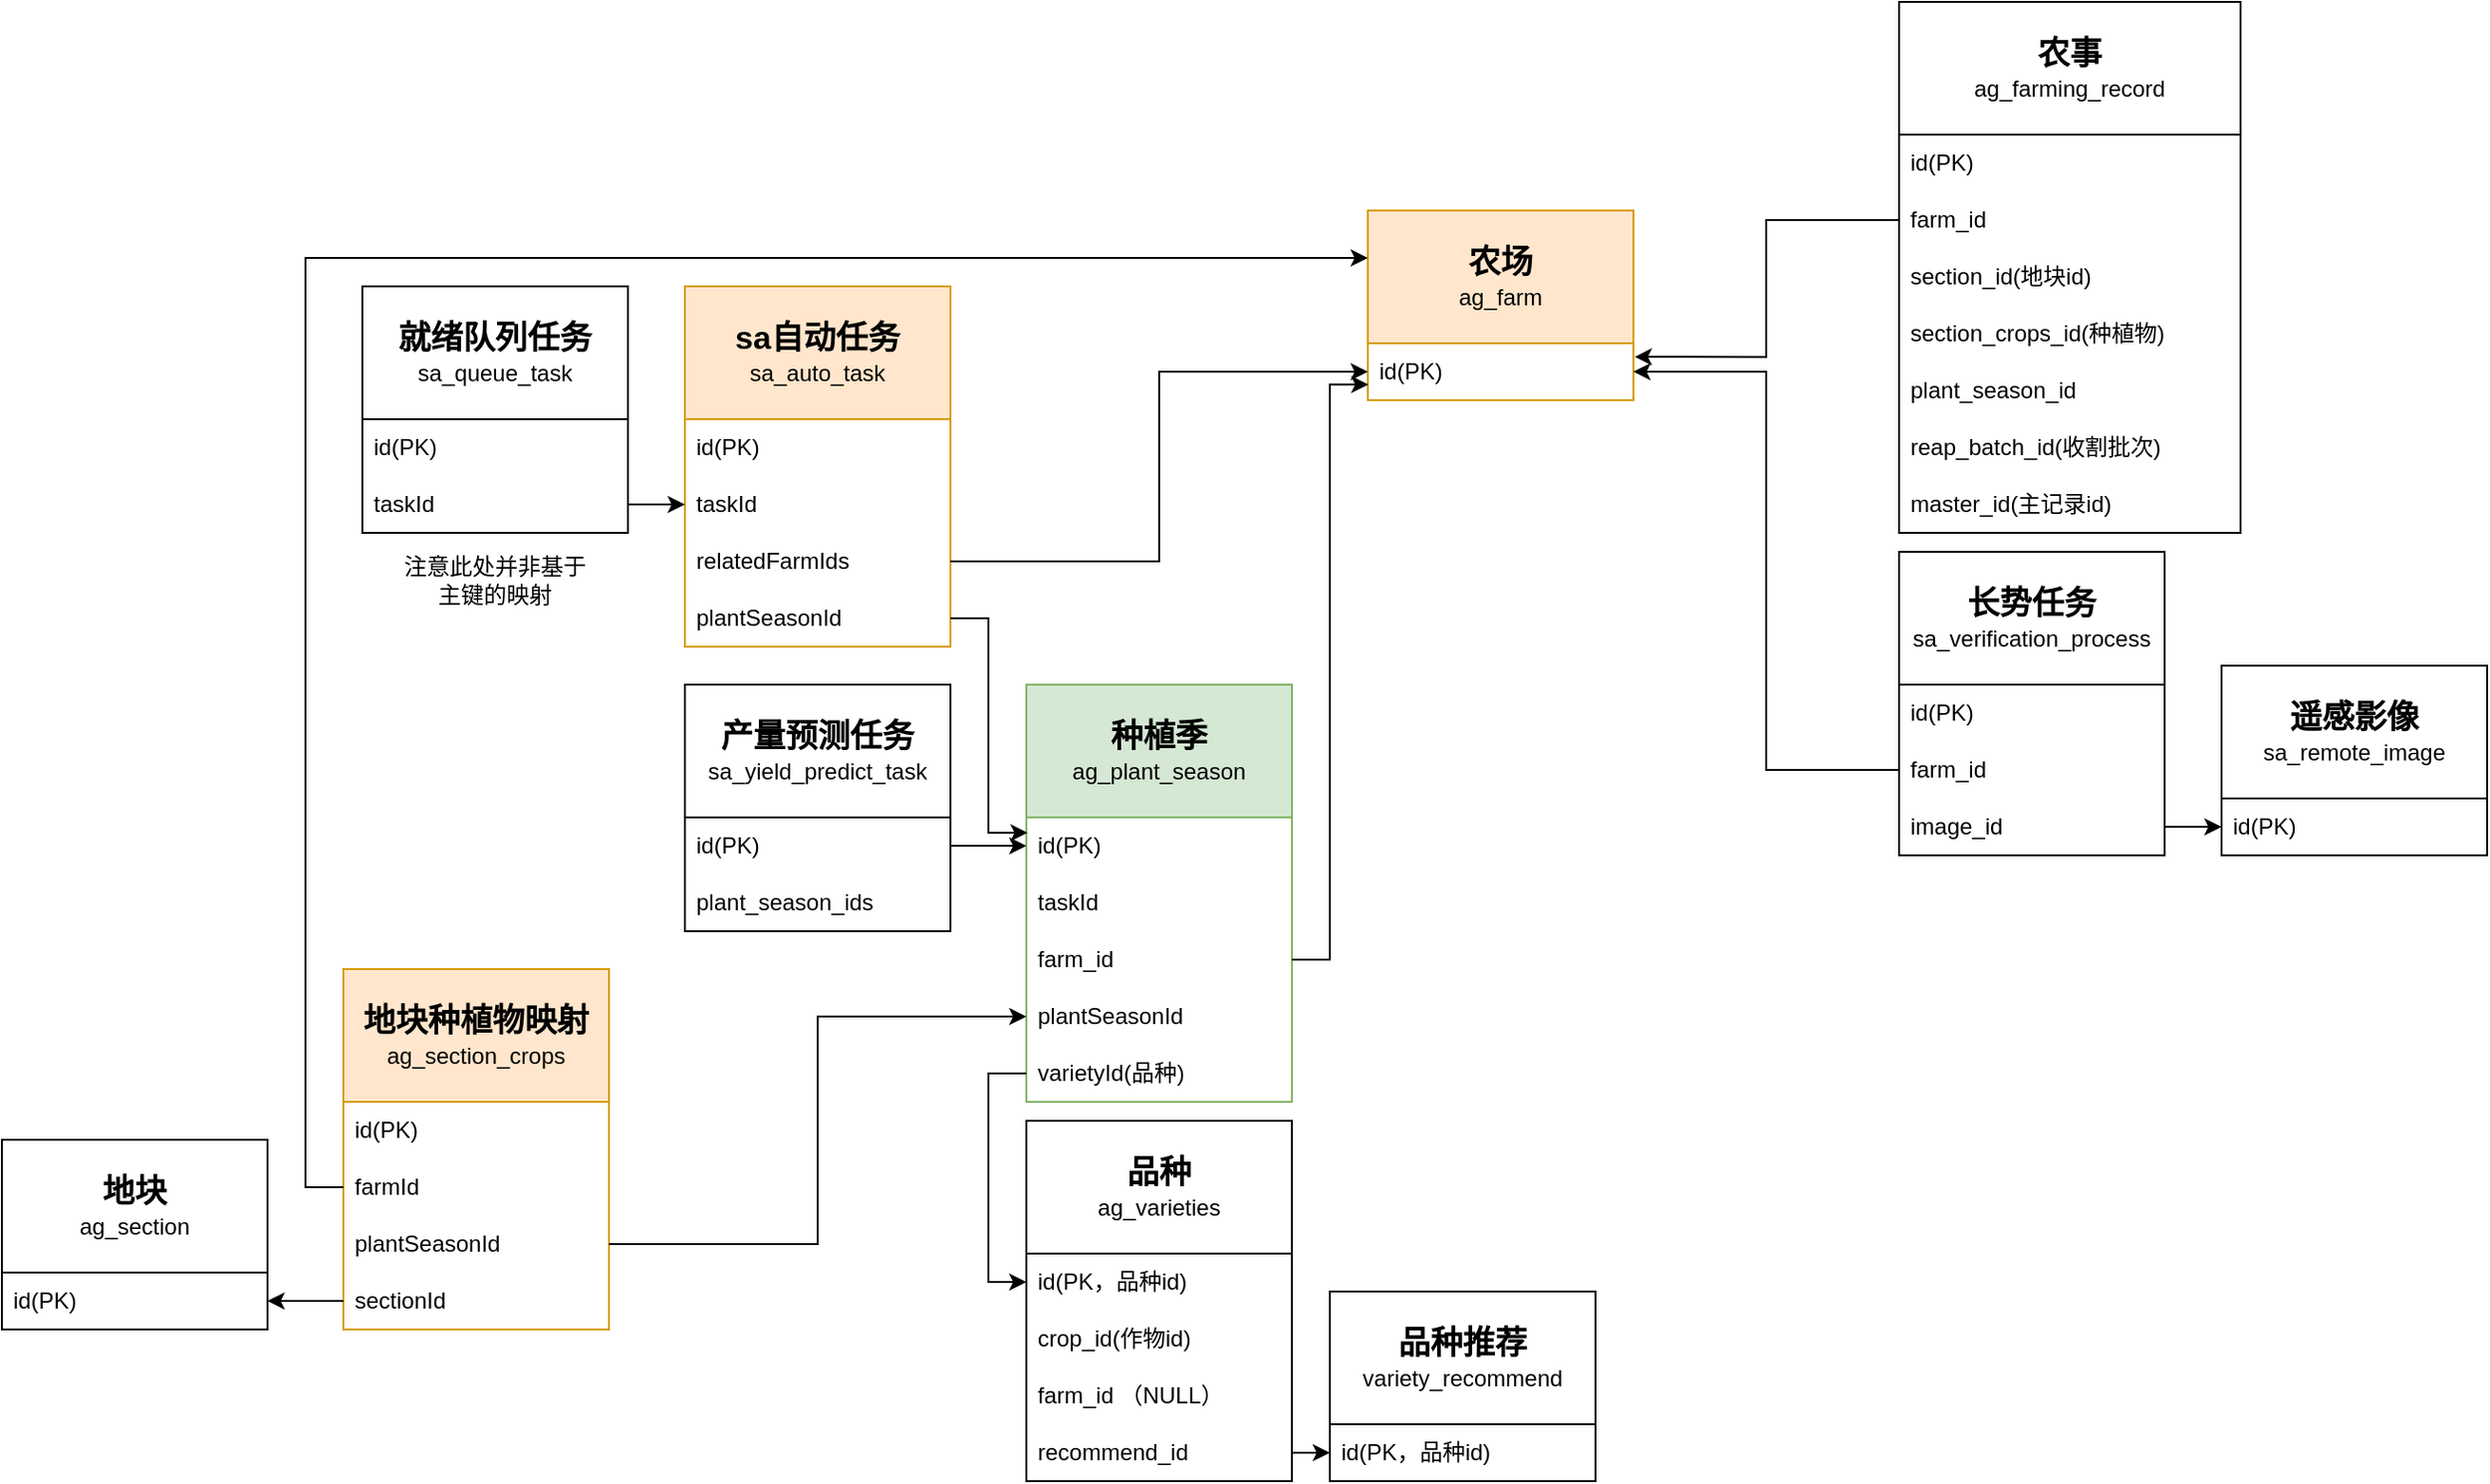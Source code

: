 <mxfile version="24.7.7">
  <diagram name="第 1 页" id="3i2K2Qbr6HXgx0a67rLH">
    <mxGraphModel dx="1974" dy="936" grid="0" gridSize="10" guides="1" tooltips="1" connect="1" arrows="1" fold="1" page="0" pageScale="1" pageWidth="827" pageHeight="1169" math="0" shadow="0">
      <root>
        <mxCell id="0" />
        <mxCell id="1" parent="0" />
        <mxCell id="sYVleIHQN_-KrlQSDO23-1" value="&lt;b&gt;&lt;font style=&quot;font-size: 17px;&quot;&gt;sa自动任务&lt;/font&gt;&lt;/b&gt;&lt;div&gt;sa_auto_task&lt;/div&gt;" style="swimlane;fontStyle=0;childLayout=stackLayout;horizontal=1;startSize=70;horizontalStack=0;resizeParent=1;resizeParentMax=0;resizeLast=0;collapsible=1;marginBottom=0;whiteSpace=wrap;html=1;fillColor=#ffe6cc;strokeColor=#d79b00;" parent="1" vertex="1">
          <mxGeometry x="150" y="310" width="140" height="190" as="geometry" />
        </mxCell>
        <mxCell id="sYVleIHQN_-KrlQSDO23-2" value="id(PK)" style="text;strokeColor=none;fillColor=none;align=left;verticalAlign=middle;spacingLeft=4;spacingRight=4;overflow=hidden;points=[[0,0.5],[1,0.5]];portConstraint=eastwest;rotatable=0;whiteSpace=wrap;html=1;" parent="sYVleIHQN_-KrlQSDO23-1" vertex="1">
          <mxGeometry y="70" width="140" height="30" as="geometry" />
        </mxCell>
        <mxCell id="sYVleIHQN_-KrlQSDO23-3" value="taskId" style="text;strokeColor=none;fillColor=none;align=left;verticalAlign=middle;spacingLeft=4;spacingRight=4;overflow=hidden;points=[[0,0.5],[1,0.5]];portConstraint=eastwest;rotatable=0;whiteSpace=wrap;html=1;" parent="sYVleIHQN_-KrlQSDO23-1" vertex="1">
          <mxGeometry y="100" width="140" height="30" as="geometry" />
        </mxCell>
        <mxCell id="sYVleIHQN_-KrlQSDO23-4" value="relatedFarmId&lt;span style=&quot;background-color: initial;&quot;&gt;s&lt;/span&gt;" style="text;strokeColor=none;fillColor=none;align=left;verticalAlign=middle;spacingLeft=4;spacingRight=4;overflow=hidden;points=[[0,0.5],[1,0.5]];portConstraint=eastwest;rotatable=0;whiteSpace=wrap;html=1;" parent="sYVleIHQN_-KrlQSDO23-1" vertex="1">
          <mxGeometry y="130" width="140" height="30" as="geometry" />
        </mxCell>
        <mxCell id="sYVleIHQN_-KrlQSDO23-41" value="plantSeasonId" style="text;strokeColor=none;fillColor=none;align=left;verticalAlign=middle;spacingLeft=4;spacingRight=4;overflow=hidden;points=[[0,0.5],[1,0.5]];portConstraint=eastwest;rotatable=0;whiteSpace=wrap;html=1;" parent="sYVleIHQN_-KrlQSDO23-1" vertex="1">
          <mxGeometry y="160" width="140" height="30" as="geometry" />
        </mxCell>
        <mxCell id="sYVleIHQN_-KrlQSDO23-9" value="&lt;b&gt;&lt;font style=&quot;font-size: 17px;&quot;&gt;遥感影像&lt;/font&gt;&lt;/b&gt;&lt;div&gt;sa_remote_image&lt;/div&gt;" style="swimlane;fontStyle=0;childLayout=stackLayout;horizontal=1;startSize=70;horizontalStack=0;resizeParent=1;resizeParentMax=0;resizeLast=0;collapsible=1;marginBottom=0;whiteSpace=wrap;html=1;" parent="1" vertex="1">
          <mxGeometry x="960" y="510" width="140" height="100" as="geometry" />
        </mxCell>
        <mxCell id="sYVleIHQN_-KrlQSDO23-10" value="id(PK)" style="text;strokeColor=none;fillColor=none;align=left;verticalAlign=middle;spacingLeft=4;spacingRight=4;overflow=hidden;points=[[0,0.5],[1,0.5]];portConstraint=eastwest;rotatable=0;whiteSpace=wrap;html=1;" parent="sYVleIHQN_-KrlQSDO23-9" vertex="1">
          <mxGeometry y="70" width="140" height="30" as="geometry" />
        </mxCell>
        <mxCell id="sYVleIHQN_-KrlQSDO23-20" value="&lt;font style=&quot;font-size: 17px;&quot;&gt;&lt;b&gt;就绪队列任务&lt;/b&gt;&lt;/font&gt;&lt;div&gt;sa_queue_task&lt;/div&gt;" style="swimlane;fontStyle=0;childLayout=stackLayout;horizontal=1;startSize=70;horizontalStack=0;resizeParent=1;resizeParentMax=0;resizeLast=0;collapsible=1;marginBottom=0;whiteSpace=wrap;html=1;" parent="1" vertex="1">
          <mxGeometry x="-20" y="310" width="140" height="130" as="geometry" />
        </mxCell>
        <mxCell id="sYVleIHQN_-KrlQSDO23-22" value="id(PK)" style="text;strokeColor=none;fillColor=none;align=left;verticalAlign=middle;spacingLeft=4;spacingRight=4;overflow=hidden;points=[[0,0.5],[1,0.5]];portConstraint=eastwest;rotatable=0;whiteSpace=wrap;html=1;" parent="sYVleIHQN_-KrlQSDO23-20" vertex="1">
          <mxGeometry y="70" width="140" height="30" as="geometry" />
        </mxCell>
        <mxCell id="sYVleIHQN_-KrlQSDO23-23" value="taskId" style="text;strokeColor=none;fillColor=none;align=left;verticalAlign=middle;spacingLeft=4;spacingRight=4;overflow=hidden;points=[[0,0.5],[1,0.5]];portConstraint=eastwest;rotatable=0;whiteSpace=wrap;html=1;" parent="sYVleIHQN_-KrlQSDO23-20" vertex="1">
          <mxGeometry y="100" width="140" height="30" as="geometry" />
        </mxCell>
        <mxCell id="sYVleIHQN_-KrlQSDO23-25" value="&lt;div&gt;&lt;b&gt;&lt;font style=&quot;font-size: 17px;&quot;&gt;农事&lt;/font&gt;&lt;/b&gt;&lt;/div&gt;&lt;div&gt;&lt;span style=&quot;text-align: left;&quot;&gt;ag_farming_record&lt;/span&gt;&lt;br&gt;&lt;/div&gt;" style="swimlane;fontStyle=0;childLayout=stackLayout;horizontal=1;startSize=70;horizontalStack=0;resizeParent=1;resizeParentMax=0;resizeLast=0;collapsible=1;marginBottom=0;whiteSpace=wrap;html=1;" parent="1" vertex="1">
          <mxGeometry x="790" y="160" width="180" height="280" as="geometry" />
        </mxCell>
        <mxCell id="sYVleIHQN_-KrlQSDO23-26" value="id(PK)" style="text;strokeColor=none;fillColor=none;align=left;verticalAlign=middle;spacingLeft=4;spacingRight=4;overflow=hidden;points=[[0,0.5],[1,0.5]];portConstraint=eastwest;rotatable=0;whiteSpace=wrap;html=1;" parent="sYVleIHQN_-KrlQSDO23-25" vertex="1">
          <mxGeometry y="70" width="180" height="30" as="geometry" />
        </mxCell>
        <mxCell id="sYVleIHQN_-KrlQSDO23-27" value="farm_id" style="text;strokeColor=none;fillColor=none;align=left;verticalAlign=middle;spacingLeft=4;spacingRight=4;overflow=hidden;points=[[0,0.5],[1,0.5]];portConstraint=eastwest;rotatable=0;whiteSpace=wrap;html=1;" parent="sYVleIHQN_-KrlQSDO23-25" vertex="1">
          <mxGeometry y="100" width="180" height="30" as="geometry" />
        </mxCell>
        <mxCell id="sYVleIHQN_-KrlQSDO23-28" value="section_id(地块id)" style="text;strokeColor=none;fillColor=none;align=left;verticalAlign=middle;spacingLeft=4;spacingRight=4;overflow=hidden;points=[[0,0.5],[1,0.5]];portConstraint=eastwest;rotatable=0;whiteSpace=wrap;html=1;" parent="sYVleIHQN_-KrlQSDO23-25" vertex="1">
          <mxGeometry y="130" width="180" height="30" as="geometry" />
        </mxCell>
        <mxCell id="sYVleIHQN_-KrlQSDO23-76" value="section_crops_id(种植物)" style="text;strokeColor=none;fillColor=none;align=left;verticalAlign=middle;spacingLeft=4;spacingRight=4;overflow=hidden;points=[[0,0.5],[1,0.5]];portConstraint=eastwest;rotatable=0;whiteSpace=wrap;html=1;" parent="sYVleIHQN_-KrlQSDO23-25" vertex="1">
          <mxGeometry y="160" width="180" height="30" as="geometry" />
        </mxCell>
        <mxCell id="sYVleIHQN_-KrlQSDO23-77" value="plant_season_id" style="text;strokeColor=none;fillColor=none;align=left;verticalAlign=middle;spacingLeft=4;spacingRight=4;overflow=hidden;points=[[0,0.5],[1,0.5]];portConstraint=eastwest;rotatable=0;whiteSpace=wrap;html=1;" parent="sYVleIHQN_-KrlQSDO23-25" vertex="1">
          <mxGeometry y="190" width="180" height="30" as="geometry" />
        </mxCell>
        <mxCell id="sYVleIHQN_-KrlQSDO23-78" value="reap_batch_id(收割批次)" style="text;strokeColor=none;fillColor=none;align=left;verticalAlign=middle;spacingLeft=4;spacingRight=4;overflow=hidden;points=[[0,0.5],[1,0.5]];portConstraint=eastwest;rotatable=0;whiteSpace=wrap;html=1;" parent="sYVleIHQN_-KrlQSDO23-25" vertex="1">
          <mxGeometry y="220" width="180" height="30" as="geometry" />
        </mxCell>
        <mxCell id="sYVleIHQN_-KrlQSDO23-79" value="master_id(主记录id)" style="text;strokeColor=none;fillColor=none;align=left;verticalAlign=middle;spacingLeft=4;spacingRight=4;overflow=hidden;points=[[0,0.5],[1,0.5]];portConstraint=eastwest;rotatable=0;whiteSpace=wrap;html=1;" parent="sYVleIHQN_-KrlQSDO23-25" vertex="1">
          <mxGeometry y="250" width="180" height="30" as="geometry" />
        </mxCell>
        <mxCell id="sYVleIHQN_-KrlQSDO23-36" value="&lt;b&gt;&lt;font style=&quot;font-size: 17px;&quot;&gt;产量预测任务&lt;/font&gt;&lt;/b&gt;&lt;div&gt;&lt;span style=&quot;text-align: left;&quot;&gt;sa_yield_predict_task&lt;/span&gt;&lt;br&gt;&lt;/div&gt;" style="swimlane;fontStyle=0;childLayout=stackLayout;horizontal=1;startSize=70;horizontalStack=0;resizeParent=1;resizeParentMax=0;resizeLast=0;collapsible=1;marginBottom=0;whiteSpace=wrap;html=1;" parent="1" vertex="1">
          <mxGeometry x="150" y="520" width="140" height="130" as="geometry" />
        </mxCell>
        <mxCell id="sYVleIHQN_-KrlQSDO23-37" value="id(PK)" style="text;strokeColor=none;fillColor=none;align=left;verticalAlign=middle;spacingLeft=4;spacingRight=4;overflow=hidden;points=[[0,0.5],[1,0.5]];portConstraint=eastwest;rotatable=0;whiteSpace=wrap;html=1;" parent="sYVleIHQN_-KrlQSDO23-36" vertex="1">
          <mxGeometry y="70" width="140" height="30" as="geometry" />
        </mxCell>
        <mxCell id="sYVleIHQN_-KrlQSDO23-38" value="plant_season_ids" style="text;strokeColor=none;fillColor=none;align=left;verticalAlign=middle;spacingLeft=4;spacingRight=4;overflow=hidden;points=[[0,0.5],[1,0.5]];portConstraint=eastwest;rotatable=0;whiteSpace=wrap;html=1;" parent="sYVleIHQN_-KrlQSDO23-36" vertex="1">
          <mxGeometry y="100" width="140" height="30" as="geometry" />
        </mxCell>
        <mxCell id="sYVleIHQN_-KrlQSDO23-43" value="&lt;span style=&quot;font-size: 17px;&quot;&gt;&lt;b&gt;农场&lt;/b&gt;&lt;/span&gt;&lt;br&gt;&lt;div&gt;ag_farm&lt;/div&gt;" style="swimlane;fontStyle=0;childLayout=stackLayout;horizontal=1;startSize=70;horizontalStack=0;resizeParent=1;resizeParentMax=0;resizeLast=0;collapsible=1;marginBottom=0;whiteSpace=wrap;html=1;fillColor=#ffe6cc;strokeColor=#d79b00;" parent="1" vertex="1">
          <mxGeometry x="510" y="270" width="140" height="100" as="geometry" />
        </mxCell>
        <mxCell id="sYVleIHQN_-KrlQSDO23-44" value="id(PK)" style="text;strokeColor=none;fillColor=none;align=left;verticalAlign=middle;spacingLeft=4;spacingRight=4;overflow=hidden;points=[[0,0.5],[1,0.5]];portConstraint=eastwest;rotatable=0;whiteSpace=wrap;html=1;" parent="sYVleIHQN_-KrlQSDO23-43" vertex="1">
          <mxGeometry y="70" width="140" height="30" as="geometry" />
        </mxCell>
        <mxCell id="sYVleIHQN_-KrlQSDO23-49" style="edgeStyle=orthogonalEdgeStyle;rounded=0;orthogonalLoop=1;jettySize=auto;html=1;exitX=1;exitY=0.5;exitDx=0;exitDy=0;entryX=0;entryY=0.5;entryDx=0;entryDy=0;" parent="1" source="sYVleIHQN_-KrlQSDO23-4" target="sYVleIHQN_-KrlQSDO23-44" edge="1">
          <mxGeometry relative="1" as="geometry" />
        </mxCell>
        <mxCell id="sYVleIHQN_-KrlQSDO23-50" value="&lt;span style=&quot;font-size: 17px;&quot;&gt;&lt;b&gt;种植季&lt;/b&gt;&lt;/span&gt;&lt;br&gt;&lt;div&gt;ag_plant_season&lt;br&gt;&lt;/div&gt;" style="swimlane;fontStyle=0;childLayout=stackLayout;horizontal=1;startSize=70;horizontalStack=0;resizeParent=1;resizeParentMax=0;resizeLast=0;collapsible=1;marginBottom=0;whiteSpace=wrap;html=1;fillColor=#d5e8d4;strokeColor=#82b366;" parent="1" vertex="1">
          <mxGeometry x="330" y="520" width="140" height="220" as="geometry" />
        </mxCell>
        <mxCell id="sYVleIHQN_-KrlQSDO23-51" value="id(PK)" style="text;strokeColor=none;fillColor=none;align=left;verticalAlign=middle;spacingLeft=4;spacingRight=4;overflow=hidden;points=[[0,0.5],[1,0.5]];portConstraint=eastwest;rotatable=0;whiteSpace=wrap;html=1;" parent="sYVleIHQN_-KrlQSDO23-50" vertex="1">
          <mxGeometry y="70" width="140" height="30" as="geometry" />
        </mxCell>
        <mxCell id="sYVleIHQN_-KrlQSDO23-52" value="taskId" style="text;strokeColor=none;fillColor=none;align=left;verticalAlign=middle;spacingLeft=4;spacingRight=4;overflow=hidden;points=[[0,0.5],[1,0.5]];portConstraint=eastwest;rotatable=0;whiteSpace=wrap;html=1;" parent="sYVleIHQN_-KrlQSDO23-50" vertex="1">
          <mxGeometry y="100" width="140" height="30" as="geometry" />
        </mxCell>
        <mxCell id="sYVleIHQN_-KrlQSDO23-53" value="farm_id&amp;nbsp;" style="text;strokeColor=none;fillColor=none;align=left;verticalAlign=middle;spacingLeft=4;spacingRight=4;overflow=hidden;points=[[0,0.5],[1,0.5]];portConstraint=eastwest;rotatable=0;whiteSpace=wrap;html=1;" parent="sYVleIHQN_-KrlQSDO23-50" vertex="1">
          <mxGeometry y="130" width="140" height="30" as="geometry" />
        </mxCell>
        <mxCell id="sYVleIHQN_-KrlQSDO23-54" value="plantSeasonId" style="text;strokeColor=none;fillColor=none;align=left;verticalAlign=middle;spacingLeft=4;spacingRight=4;overflow=hidden;points=[[0,0.5],[1,0.5]];portConstraint=eastwest;rotatable=0;whiteSpace=wrap;html=1;" parent="sYVleIHQN_-KrlQSDO23-50" vertex="1">
          <mxGeometry y="160" width="140" height="30" as="geometry" />
        </mxCell>
        <mxCell id="sYVleIHQN_-KrlQSDO23-80" value="varietyId(品种)" style="text;strokeColor=none;fillColor=none;align=left;verticalAlign=middle;spacingLeft=4;spacingRight=4;overflow=hidden;points=[[0,0.5],[1,0.5]];portConstraint=eastwest;rotatable=0;whiteSpace=wrap;html=1;" parent="sYVleIHQN_-KrlQSDO23-50" vertex="1">
          <mxGeometry y="190" width="140" height="30" as="geometry" />
        </mxCell>
        <mxCell id="sYVleIHQN_-KrlQSDO23-55" style="edgeStyle=orthogonalEdgeStyle;rounded=0;orthogonalLoop=1;jettySize=auto;html=1;exitX=1;exitY=0.5;exitDx=0;exitDy=0;entryX=0.005;entryY=0.269;entryDx=0;entryDy=0;entryPerimeter=0;" parent="1" source="sYVleIHQN_-KrlQSDO23-41" target="sYVleIHQN_-KrlQSDO23-51" edge="1">
          <mxGeometry relative="1" as="geometry" />
        </mxCell>
        <mxCell id="sYVleIHQN_-KrlQSDO23-56" style="edgeStyle=orthogonalEdgeStyle;rounded=0;orthogonalLoop=1;jettySize=auto;html=1;exitX=1;exitY=0.5;exitDx=0;exitDy=0;entryX=0.002;entryY=0.726;entryDx=0;entryDy=0;entryPerimeter=0;" parent="1" source="sYVleIHQN_-KrlQSDO23-53" target="sYVleIHQN_-KrlQSDO23-44" edge="1">
          <mxGeometry relative="1" as="geometry" />
        </mxCell>
        <mxCell id="sYVleIHQN_-KrlQSDO23-57" value="&lt;span style=&quot;font-size: 17px;&quot;&gt;&lt;b&gt;长势任务&lt;/b&gt;&lt;/span&gt;&lt;br&gt;&lt;div&gt;&lt;span style=&quot;text-align: left;&quot;&gt;sa_verification_process&lt;/span&gt;&lt;br&gt;&lt;/div&gt;" style="swimlane;fontStyle=0;childLayout=stackLayout;horizontal=1;startSize=70;horizontalStack=0;resizeParent=1;resizeParentMax=0;resizeLast=0;collapsible=1;marginBottom=0;whiteSpace=wrap;html=1;" parent="1" vertex="1">
          <mxGeometry x="790" y="450" width="140" height="160" as="geometry" />
        </mxCell>
        <mxCell id="sYVleIHQN_-KrlQSDO23-58" value="id(PK)" style="text;strokeColor=none;fillColor=none;align=left;verticalAlign=middle;spacingLeft=4;spacingRight=4;overflow=hidden;points=[[0,0.5],[1,0.5]];portConstraint=eastwest;rotatable=0;whiteSpace=wrap;html=1;" parent="sYVleIHQN_-KrlQSDO23-57" vertex="1">
          <mxGeometry y="70" width="140" height="30" as="geometry" />
        </mxCell>
        <mxCell id="sYVleIHQN_-KrlQSDO23-61" value="farm_id" style="text;strokeColor=none;fillColor=none;align=left;verticalAlign=middle;spacingLeft=4;spacingRight=4;overflow=hidden;points=[[0,0.5],[1,0.5]];portConstraint=eastwest;rotatable=0;whiteSpace=wrap;html=1;" parent="sYVleIHQN_-KrlQSDO23-57" vertex="1">
          <mxGeometry y="100" width="140" height="30" as="geometry" />
        </mxCell>
        <mxCell id="sYVleIHQN_-KrlQSDO23-60" value="image_id" style="text;strokeColor=none;fillColor=none;align=left;verticalAlign=middle;spacingLeft=4;spacingRight=4;overflow=hidden;points=[[0,0.5],[1,0.5]];portConstraint=eastwest;rotatable=0;whiteSpace=wrap;html=1;" parent="sYVleIHQN_-KrlQSDO23-57" vertex="1">
          <mxGeometry y="130" width="140" height="30" as="geometry" />
        </mxCell>
        <mxCell id="sYVleIHQN_-KrlQSDO23-70" style="edgeStyle=orthogonalEdgeStyle;rounded=0;orthogonalLoop=1;jettySize=auto;html=1;exitX=1;exitY=0.5;exitDx=0;exitDy=0;entryX=0;entryY=0.5;entryDx=0;entryDy=0;" parent="1" source="sYVleIHQN_-KrlQSDO23-23" target="sYVleIHQN_-KrlQSDO23-3" edge="1">
          <mxGeometry relative="1" as="geometry" />
        </mxCell>
        <mxCell id="sYVleIHQN_-KrlQSDO23-71" value="注意此处并非基于主键的映射" style="text;html=1;align=center;verticalAlign=middle;whiteSpace=wrap;rounded=0;" parent="1" vertex="1">
          <mxGeometry y="450" width="100" height="30" as="geometry" />
        </mxCell>
        <mxCell id="sYVleIHQN_-KrlQSDO23-72" style="edgeStyle=orthogonalEdgeStyle;rounded=0;orthogonalLoop=1;jettySize=auto;html=1;exitX=0;exitY=0.5;exitDx=0;exitDy=0;entryX=1;entryY=0.5;entryDx=0;entryDy=0;" parent="1" source="sYVleIHQN_-KrlQSDO23-61" target="sYVleIHQN_-KrlQSDO23-44" edge="1">
          <mxGeometry relative="1" as="geometry" />
        </mxCell>
        <mxCell id="sYVleIHQN_-KrlQSDO23-74" style="edgeStyle=orthogonalEdgeStyle;rounded=0;orthogonalLoop=1;jettySize=auto;html=1;exitX=1;exitY=0.5;exitDx=0;exitDy=0;entryX=0;entryY=0.5;entryDx=0;entryDy=0;" parent="1" source="sYVleIHQN_-KrlQSDO23-37" target="sYVleIHQN_-KrlQSDO23-51" edge="1">
          <mxGeometry relative="1" as="geometry" />
        </mxCell>
        <mxCell id="sYVleIHQN_-KrlQSDO23-75" style="edgeStyle=orthogonalEdgeStyle;rounded=0;orthogonalLoop=1;jettySize=auto;html=1;exitX=0;exitY=0.5;exitDx=0;exitDy=0;entryX=1.005;entryY=0.239;entryDx=0;entryDy=0;entryPerimeter=0;" parent="1" source="sYVleIHQN_-KrlQSDO23-27" target="sYVleIHQN_-KrlQSDO23-44" edge="1">
          <mxGeometry relative="1" as="geometry" />
        </mxCell>
        <mxCell id="sYVleIHQN_-KrlQSDO23-81" value="&lt;span style=&quot;font-size: 17px;&quot;&gt;&lt;b&gt;品种&lt;/b&gt;&lt;/span&gt;&lt;br&gt;&lt;div&gt;ag_varieties&lt;br&gt;&lt;/div&gt;" style="swimlane;fontStyle=0;childLayout=stackLayout;horizontal=1;startSize=70;horizontalStack=0;resizeParent=1;resizeParentMax=0;resizeLast=0;collapsible=1;marginBottom=0;whiteSpace=wrap;html=1;" parent="1" vertex="1">
          <mxGeometry x="330" y="750" width="140" height="190" as="geometry" />
        </mxCell>
        <mxCell id="sYVleIHQN_-KrlQSDO23-82" value="id(PK，品种id)" style="text;strokeColor=none;fillColor=none;align=left;verticalAlign=middle;spacingLeft=4;spacingRight=4;overflow=hidden;points=[[0,0.5],[1,0.5]];portConstraint=eastwest;rotatable=0;whiteSpace=wrap;html=1;" parent="sYVleIHQN_-KrlQSDO23-81" vertex="1">
          <mxGeometry y="70" width="140" height="30" as="geometry" />
        </mxCell>
        <mxCell id="sYVleIHQN_-KrlQSDO23-83" value="crop_id(作物id)" style="text;strokeColor=none;fillColor=none;align=left;verticalAlign=middle;spacingLeft=4;spacingRight=4;overflow=hidden;points=[[0,0.5],[1,0.5]];portConstraint=eastwest;rotatable=0;whiteSpace=wrap;html=1;" parent="sYVleIHQN_-KrlQSDO23-81" vertex="1">
          <mxGeometry y="100" width="140" height="30" as="geometry" />
        </mxCell>
        <mxCell id="sYVleIHQN_-KrlQSDO23-84" value="farm_id （NULL）" style="text;strokeColor=none;fillColor=none;align=left;verticalAlign=middle;spacingLeft=4;spacingRight=4;overflow=hidden;points=[[0,0.5],[1,0.5]];portConstraint=eastwest;rotatable=0;whiteSpace=wrap;html=1;" parent="sYVleIHQN_-KrlQSDO23-81" vertex="1">
          <mxGeometry y="130" width="140" height="30" as="geometry" />
        </mxCell>
        <mxCell id="sYVleIHQN_-KrlQSDO23-101" value="&lt;span style=&quot;text-align: center;&quot;&gt;re&lt;/span&gt;commend_id&amp;nbsp;" style="text;strokeColor=none;fillColor=none;align=left;verticalAlign=middle;spacingLeft=4;spacingRight=4;overflow=hidden;points=[[0,0.5],[1,0.5]];portConstraint=eastwest;rotatable=0;whiteSpace=wrap;html=1;" parent="sYVleIHQN_-KrlQSDO23-81" vertex="1">
          <mxGeometry y="160" width="140" height="30" as="geometry" />
        </mxCell>
        <mxCell id="sYVleIHQN_-KrlQSDO23-88" value="&lt;span style=&quot;font-size: 17px;&quot;&gt;&lt;b&gt;品种推荐&lt;/b&gt;&lt;/span&gt;&lt;br&gt;&lt;div&gt;variety_&lt;span style=&quot;background-color: initial;&quot;&gt;reco&lt;/span&gt;&lt;span style=&quot;text-align: left; background-color: initial;&quot;&gt;m&lt;/span&gt;&lt;span style=&quot;text-align: left; background-color: initial;&quot;&gt;mend&lt;/span&gt;&lt;br&gt;&lt;/div&gt;" style="swimlane;fontStyle=0;childLayout=stackLayout;horizontal=1;startSize=70;horizontalStack=0;resizeParent=1;resizeParentMax=0;resizeLast=0;collapsible=1;marginBottom=0;whiteSpace=wrap;html=1;" parent="1" vertex="1">
          <mxGeometry x="490" y="840" width="140" height="100" as="geometry" />
        </mxCell>
        <mxCell id="sYVleIHQN_-KrlQSDO23-89" value="id(PK，品种id)" style="text;strokeColor=none;fillColor=none;align=left;verticalAlign=middle;spacingLeft=4;spacingRight=4;overflow=hidden;points=[[0,0.5],[1,0.5]];portConstraint=eastwest;rotatable=0;whiteSpace=wrap;html=1;" parent="sYVleIHQN_-KrlQSDO23-88" vertex="1">
          <mxGeometry y="70" width="140" height="30" as="geometry" />
        </mxCell>
        <mxCell id="sYVleIHQN_-KrlQSDO23-102" style="edgeStyle=orthogonalEdgeStyle;rounded=0;orthogonalLoop=1;jettySize=auto;html=1;exitX=1;exitY=0.5;exitDx=0;exitDy=0;entryX=0;entryY=0.5;entryDx=0;entryDy=0;" parent="1" source="sYVleIHQN_-KrlQSDO23-101" target="sYVleIHQN_-KrlQSDO23-89" edge="1">
          <mxGeometry relative="1" as="geometry" />
        </mxCell>
        <mxCell id="S-bzFTKB-Z7FJgjrBvTZ-1" value="&lt;span style=&quot;font-size: 17px;&quot;&gt;&lt;b&gt;地块种植物映射&lt;/b&gt;&lt;/span&gt;&lt;br&gt;&lt;div&gt;ag_section_crops&lt;/div&gt;" style="swimlane;fontStyle=0;childLayout=stackLayout;horizontal=1;startSize=70;horizontalStack=0;resizeParent=1;resizeParentMax=0;resizeLast=0;collapsible=1;marginBottom=0;whiteSpace=wrap;html=1;fillColor=#ffe6cc;strokeColor=#d79b00;" vertex="1" parent="1">
          <mxGeometry x="-30" y="670" width="140" height="190" as="geometry" />
        </mxCell>
        <mxCell id="S-bzFTKB-Z7FJgjrBvTZ-2" value="id(PK)" style="text;strokeColor=none;fillColor=none;align=left;verticalAlign=middle;spacingLeft=4;spacingRight=4;overflow=hidden;points=[[0,0.5],[1,0.5]];portConstraint=eastwest;rotatable=0;whiteSpace=wrap;html=1;" vertex="1" parent="S-bzFTKB-Z7FJgjrBvTZ-1">
          <mxGeometry y="70" width="140" height="30" as="geometry" />
        </mxCell>
        <mxCell id="S-bzFTKB-Z7FJgjrBvTZ-5" value="farmId" style="text;strokeColor=none;fillColor=none;align=left;verticalAlign=middle;spacingLeft=4;spacingRight=4;overflow=hidden;points=[[0,0.5],[1,0.5]];portConstraint=eastwest;rotatable=0;whiteSpace=wrap;html=1;" vertex="1" parent="S-bzFTKB-Z7FJgjrBvTZ-1">
          <mxGeometry y="100" width="140" height="30" as="geometry" />
        </mxCell>
        <mxCell id="S-bzFTKB-Z7FJgjrBvTZ-6" value="plantSeasonId" style="text;strokeColor=none;fillColor=none;align=left;verticalAlign=middle;spacingLeft=4;spacingRight=4;overflow=hidden;points=[[0,0.5],[1,0.5]];portConstraint=eastwest;rotatable=0;whiteSpace=wrap;html=1;" vertex="1" parent="S-bzFTKB-Z7FJgjrBvTZ-1">
          <mxGeometry y="130" width="140" height="30" as="geometry" />
        </mxCell>
        <mxCell id="S-bzFTKB-Z7FJgjrBvTZ-14" value="sectionId" style="text;strokeColor=none;fillColor=none;align=left;verticalAlign=middle;spacingLeft=4;spacingRight=4;overflow=hidden;points=[[0,0.5],[1,0.5]];portConstraint=eastwest;rotatable=0;whiteSpace=wrap;html=1;" vertex="1" parent="S-bzFTKB-Z7FJgjrBvTZ-1">
          <mxGeometry y="160" width="140" height="30" as="geometry" />
        </mxCell>
        <mxCell id="S-bzFTKB-Z7FJgjrBvTZ-4" style="edgeStyle=orthogonalEdgeStyle;rounded=0;orthogonalLoop=1;jettySize=auto;html=1;exitX=0;exitY=0.5;exitDx=0;exitDy=0;entryX=0;entryY=0.5;entryDx=0;entryDy=0;" edge="1" parent="1" source="sYVleIHQN_-KrlQSDO23-80" target="sYVleIHQN_-KrlQSDO23-82">
          <mxGeometry relative="1" as="geometry" />
        </mxCell>
        <mxCell id="S-bzFTKB-Z7FJgjrBvTZ-11" style="edgeStyle=orthogonalEdgeStyle;rounded=0;orthogonalLoop=1;jettySize=auto;html=1;exitX=0;exitY=0.5;exitDx=0;exitDy=0;entryX=0;entryY=0.25;entryDx=0;entryDy=0;" edge="1" parent="1" source="S-bzFTKB-Z7FJgjrBvTZ-5" target="sYVleIHQN_-KrlQSDO23-43">
          <mxGeometry relative="1" as="geometry" />
        </mxCell>
        <mxCell id="S-bzFTKB-Z7FJgjrBvTZ-13" style="edgeStyle=orthogonalEdgeStyle;rounded=0;orthogonalLoop=1;jettySize=auto;html=1;exitX=1;exitY=0.5;exitDx=0;exitDy=0;entryX=0;entryY=0.5;entryDx=0;entryDy=0;" edge="1" parent="1" source="sYVleIHQN_-KrlQSDO23-60" target="sYVleIHQN_-KrlQSDO23-10">
          <mxGeometry relative="1" as="geometry" />
        </mxCell>
        <mxCell id="S-bzFTKB-Z7FJgjrBvTZ-15" style="edgeStyle=orthogonalEdgeStyle;rounded=0;orthogonalLoop=1;jettySize=auto;html=1;exitX=1;exitY=0.5;exitDx=0;exitDy=0;entryX=0;entryY=0.5;entryDx=0;entryDy=0;" edge="1" parent="1" source="S-bzFTKB-Z7FJgjrBvTZ-6" target="sYVleIHQN_-KrlQSDO23-54">
          <mxGeometry relative="1" as="geometry" />
        </mxCell>
        <mxCell id="S-bzFTKB-Z7FJgjrBvTZ-16" value="&lt;span style=&quot;font-size: 17px;&quot;&gt;&lt;b&gt;地块&lt;/b&gt;&lt;/span&gt;&lt;br&gt;&lt;div&gt;ag_section&lt;/div&gt;" style="swimlane;fontStyle=0;childLayout=stackLayout;horizontal=1;startSize=70;horizontalStack=0;resizeParent=1;resizeParentMax=0;resizeLast=0;collapsible=1;marginBottom=0;whiteSpace=wrap;html=1;" vertex="1" parent="1">
          <mxGeometry x="-210" y="760" width="140" height="100" as="geometry" />
        </mxCell>
        <mxCell id="S-bzFTKB-Z7FJgjrBvTZ-17" value="id(PK)" style="text;strokeColor=none;fillColor=none;align=left;verticalAlign=middle;spacingLeft=4;spacingRight=4;overflow=hidden;points=[[0,0.5],[1,0.5]];portConstraint=eastwest;rotatable=0;whiteSpace=wrap;html=1;" vertex="1" parent="S-bzFTKB-Z7FJgjrBvTZ-16">
          <mxGeometry y="70" width="140" height="30" as="geometry" />
        </mxCell>
        <mxCell id="S-bzFTKB-Z7FJgjrBvTZ-18" style="edgeStyle=orthogonalEdgeStyle;rounded=0;orthogonalLoop=1;jettySize=auto;html=1;exitX=0;exitY=0.5;exitDx=0;exitDy=0;entryX=1;entryY=0.5;entryDx=0;entryDy=0;" edge="1" parent="1" source="S-bzFTKB-Z7FJgjrBvTZ-14" target="S-bzFTKB-Z7FJgjrBvTZ-17">
          <mxGeometry relative="1" as="geometry" />
        </mxCell>
      </root>
    </mxGraphModel>
  </diagram>
</mxfile>

